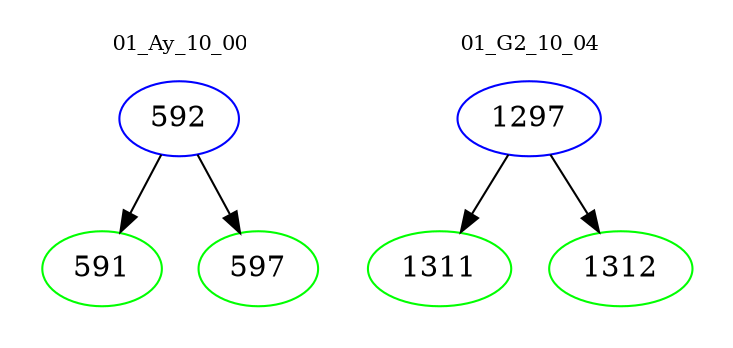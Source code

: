 digraph{
subgraph cluster_0 {
color = white
label = "01_Ay_10_00";
fontsize=10;
T0_592 [label="592", color="blue"]
T0_592 -> T0_591 [color="black"]
T0_591 [label="591", color="green"]
T0_592 -> T0_597 [color="black"]
T0_597 [label="597", color="green"]
}
subgraph cluster_1 {
color = white
label = "01_G2_10_04";
fontsize=10;
T1_1297 [label="1297", color="blue"]
T1_1297 -> T1_1311 [color="black"]
T1_1311 [label="1311", color="green"]
T1_1297 -> T1_1312 [color="black"]
T1_1312 [label="1312", color="green"]
}
}
